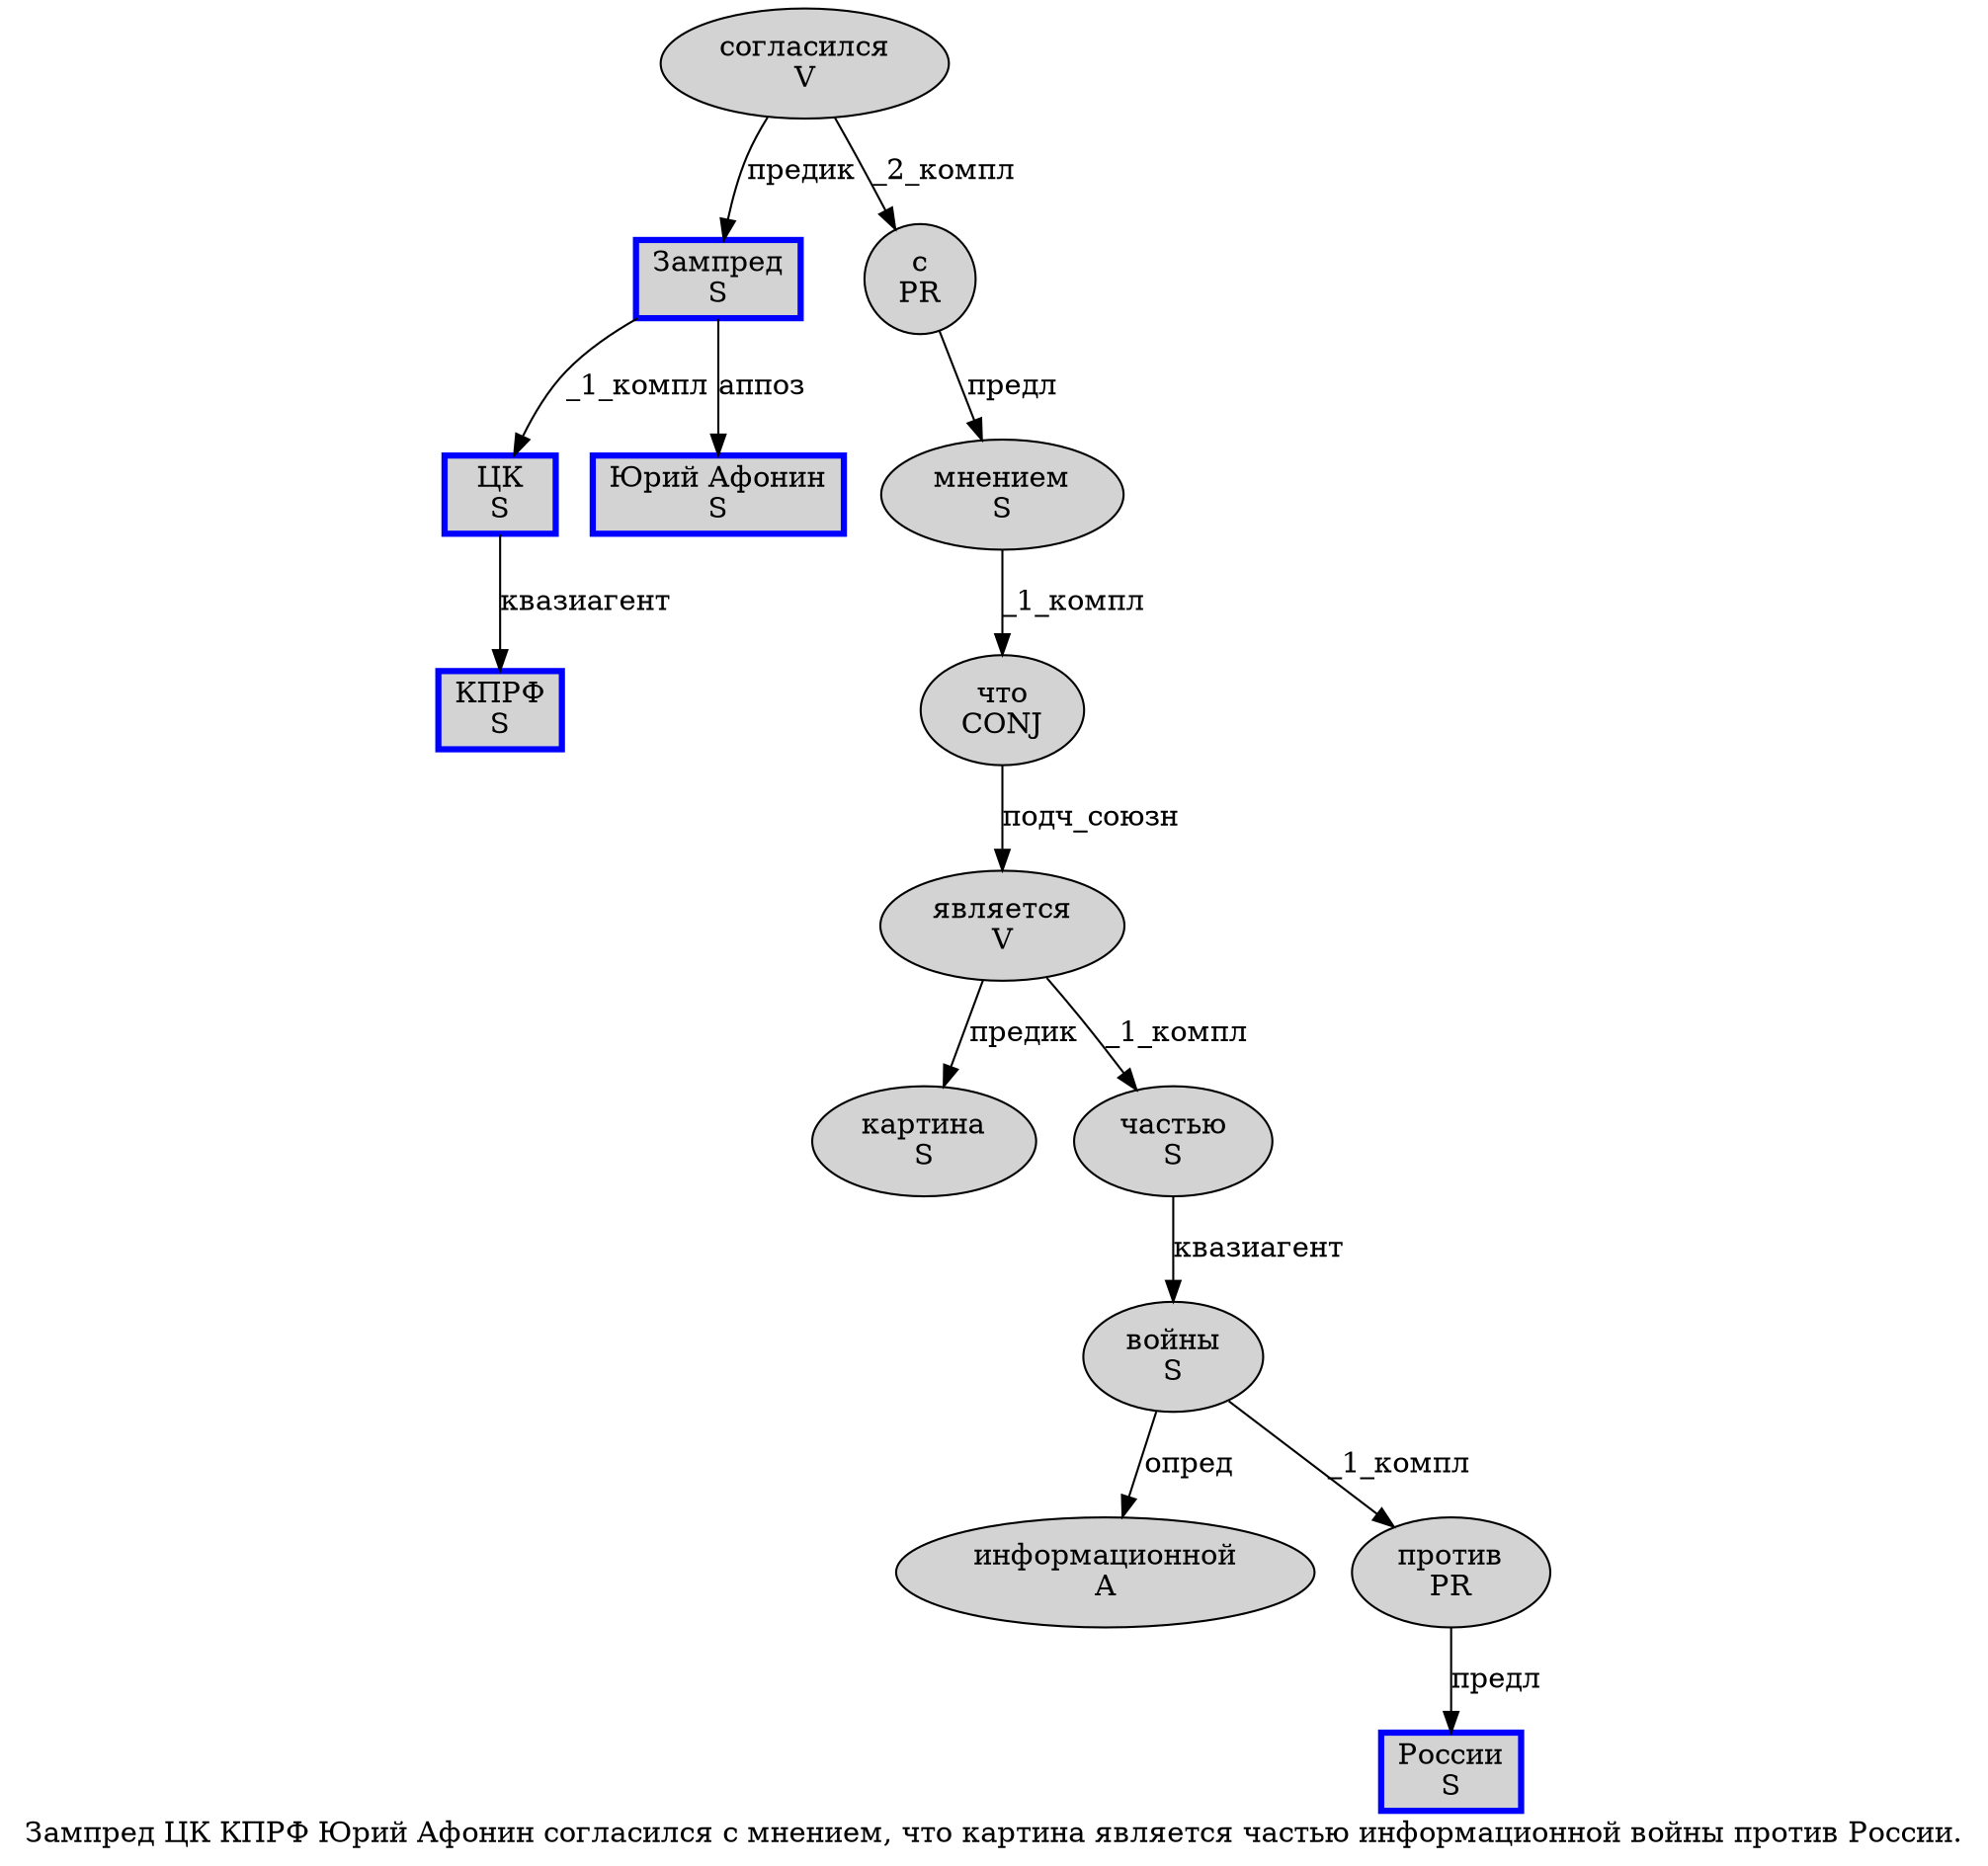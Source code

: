 digraph SENTENCE_509 {
	graph [label="Зампред ЦК КПРФ Юрий Афонин согласился с мнением, что картина является частью информационной войны против России."]
	node [style=filled]
		0 [label="Зампред
S" color=blue fillcolor=lightgray penwidth=3 shape=box]
		1 [label="ЦК
S" color=blue fillcolor=lightgray penwidth=3 shape=box]
		2 [label="КПРФ
S" color=blue fillcolor=lightgray penwidth=3 shape=box]
		3 [label="Юрий Афонин
S" color=blue fillcolor=lightgray penwidth=3 shape=box]
		4 [label="согласился
V" color="" fillcolor=lightgray penwidth=1 shape=ellipse]
		5 [label="с
PR" color="" fillcolor=lightgray penwidth=1 shape=ellipse]
		6 [label="мнением
S" color="" fillcolor=lightgray penwidth=1 shape=ellipse]
		8 [label="что
CONJ" color="" fillcolor=lightgray penwidth=1 shape=ellipse]
		9 [label="картина
S" color="" fillcolor=lightgray penwidth=1 shape=ellipse]
		10 [label="является
V" color="" fillcolor=lightgray penwidth=1 shape=ellipse]
		11 [label="частью
S" color="" fillcolor=lightgray penwidth=1 shape=ellipse]
		12 [label="информационной
A" color="" fillcolor=lightgray penwidth=1 shape=ellipse]
		13 [label="войны
S" color="" fillcolor=lightgray penwidth=1 shape=ellipse]
		14 [label="против
PR" color="" fillcolor=lightgray penwidth=1 shape=ellipse]
		15 [label="России
S" color=blue fillcolor=lightgray penwidth=3 shape=box]
			4 -> 0 [label="предик"]
			4 -> 5 [label="_2_компл"]
			0 -> 1 [label="_1_компл"]
			0 -> 3 [label="аппоз"]
			8 -> 10 [label="подч_союзн"]
			13 -> 12 [label="опред"]
			13 -> 14 [label="_1_компл"]
			14 -> 15 [label="предл"]
			5 -> 6 [label="предл"]
			1 -> 2 [label="квазиагент"]
			6 -> 8 [label="_1_компл"]
			11 -> 13 [label="квазиагент"]
			10 -> 9 [label="предик"]
			10 -> 11 [label="_1_компл"]
}
